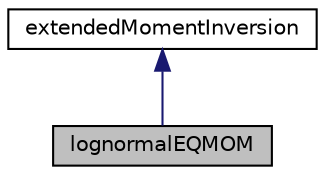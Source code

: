 digraph "lognormalEQMOM"
{
  bgcolor="transparent";
  edge [fontname="Helvetica",fontsize="10",labelfontname="Helvetica",labelfontsize="10"];
  node [fontname="Helvetica",fontsize="10",shape=record];
  Node1 [label="lognormalEQMOM",height=0.2,width=0.4,color="black", fillcolor="grey75", style="filled", fontcolor="black"];
  Node2 -> Node1 [dir="back",color="midnightblue",fontsize="10",style="solid",fontname="Helvetica"];
  Node2 [label="extendedMomentInversion",height=0.2,width=0.4,color="black",URL="$a00040.html",tooltip="Abstract class to allow run-time selection of the algorithm to be used for the extended quadrature me..."];
}
